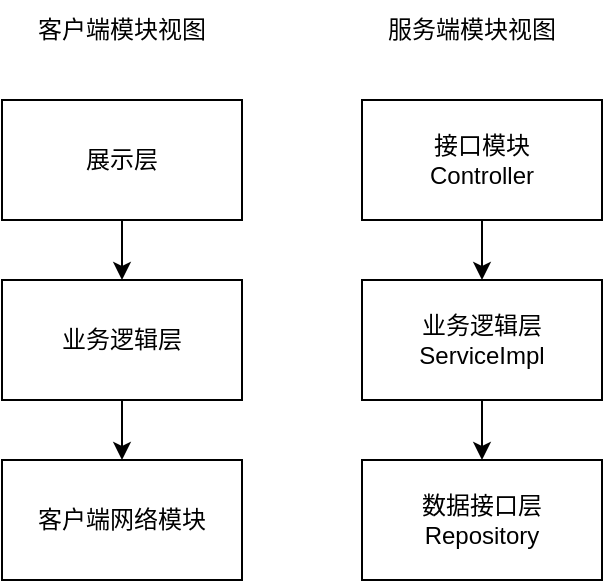 <mxfile version="26.2.13">
  <diagram name="第 1 页" id="_EW899rVTT_uu1h-7h3q">
    <mxGraphModel dx="832" dy="536" grid="1" gridSize="10" guides="1" tooltips="1" connect="1" arrows="1" fold="1" page="1" pageScale="1" pageWidth="827" pageHeight="1169" math="0" shadow="0">
      <root>
        <mxCell id="0" />
        <mxCell id="1" parent="0" />
        <mxCell id="6p4-ZevEPB7TmD5nsguA-7" value="" style="edgeStyle=orthogonalEdgeStyle;rounded=0;orthogonalLoop=1;jettySize=auto;html=1;" edge="1" parent="1" source="6p4-ZevEPB7TmD5nsguA-1" target="6p4-ZevEPB7TmD5nsguA-2">
          <mxGeometry relative="1" as="geometry" />
        </mxCell>
        <mxCell id="6p4-ZevEPB7TmD5nsguA-1" value="展示层" style="rounded=0;whiteSpace=wrap;html=1;" vertex="1" parent="1">
          <mxGeometry x="160" y="120" width="120" height="60" as="geometry" />
        </mxCell>
        <mxCell id="6p4-ZevEPB7TmD5nsguA-8" value="" style="edgeStyle=orthogonalEdgeStyle;rounded=0;orthogonalLoop=1;jettySize=auto;html=1;" edge="1" parent="1" source="6p4-ZevEPB7TmD5nsguA-2" target="6p4-ZevEPB7TmD5nsguA-3">
          <mxGeometry relative="1" as="geometry" />
        </mxCell>
        <mxCell id="6p4-ZevEPB7TmD5nsguA-2" value="业务逻辑层" style="rounded=0;whiteSpace=wrap;html=1;" vertex="1" parent="1">
          <mxGeometry x="160" y="210" width="120" height="60" as="geometry" />
        </mxCell>
        <mxCell id="6p4-ZevEPB7TmD5nsguA-3" value="客户端网络模块" style="rounded=0;whiteSpace=wrap;html=1;" vertex="1" parent="1">
          <mxGeometry x="160" y="300" width="120" height="60" as="geometry" />
        </mxCell>
        <mxCell id="6p4-ZevEPB7TmD5nsguA-9" value="" style="edgeStyle=orthogonalEdgeStyle;rounded=0;orthogonalLoop=1;jettySize=auto;html=1;" edge="1" parent="1" source="6p4-ZevEPB7TmD5nsguA-4" target="6p4-ZevEPB7TmD5nsguA-5">
          <mxGeometry relative="1" as="geometry" />
        </mxCell>
        <mxCell id="6p4-ZevEPB7TmD5nsguA-4" value="接口模块&lt;div&gt;Controller&lt;/div&gt;" style="rounded=0;whiteSpace=wrap;html=1;" vertex="1" parent="1">
          <mxGeometry x="340" y="120" width="120" height="60" as="geometry" />
        </mxCell>
        <mxCell id="6p4-ZevEPB7TmD5nsguA-10" value="" style="edgeStyle=orthogonalEdgeStyle;rounded=0;orthogonalLoop=1;jettySize=auto;html=1;" edge="1" parent="1" source="6p4-ZevEPB7TmD5nsguA-5" target="6p4-ZevEPB7TmD5nsguA-6">
          <mxGeometry relative="1" as="geometry" />
        </mxCell>
        <mxCell id="6p4-ZevEPB7TmD5nsguA-5" value="业务逻辑层&lt;div&gt;ServiceImpl&lt;/div&gt;" style="rounded=0;whiteSpace=wrap;html=1;" vertex="1" parent="1">
          <mxGeometry x="340" y="210" width="120" height="60" as="geometry" />
        </mxCell>
        <mxCell id="6p4-ZevEPB7TmD5nsguA-6" value="数据接口层&lt;div&gt;Repository&lt;/div&gt;" style="rounded=0;whiteSpace=wrap;html=1;" vertex="1" parent="1">
          <mxGeometry x="340" y="300" width="120" height="60" as="geometry" />
        </mxCell>
        <mxCell id="6p4-ZevEPB7TmD5nsguA-11" value="客户端模块视图" style="text;html=1;align=center;verticalAlign=middle;whiteSpace=wrap;rounded=0;" vertex="1" parent="1">
          <mxGeometry x="165" y="70" width="110" height="30" as="geometry" />
        </mxCell>
        <mxCell id="6p4-ZevEPB7TmD5nsguA-12" value="服务端模块视图" style="text;html=1;align=center;verticalAlign=middle;whiteSpace=wrap;rounded=0;" vertex="1" parent="1">
          <mxGeometry x="340" y="70" width="110" height="30" as="geometry" />
        </mxCell>
      </root>
    </mxGraphModel>
  </diagram>
</mxfile>
